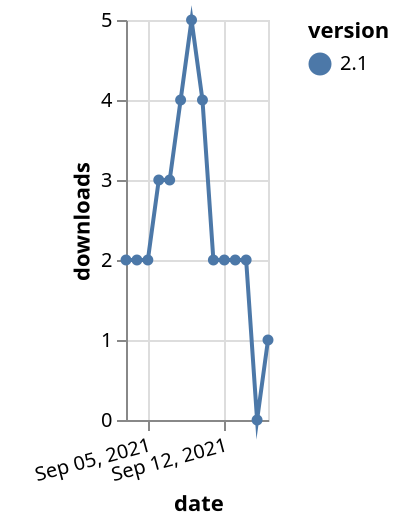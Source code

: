 {"$schema": "https://vega.github.io/schema/vega-lite/v5.json", "description": "A simple bar chart with embedded data.", "data": {"values": [{"date": "2021-09-03", "total": 2892, "delta": 2, "version": "2.1"}, {"date": "2021-09-04", "total": 2894, "delta": 2, "version": "2.1"}, {"date": "2021-09-05", "total": 2896, "delta": 2, "version": "2.1"}, {"date": "2021-09-06", "total": 2899, "delta": 3, "version": "2.1"}, {"date": "2021-09-07", "total": 2902, "delta": 3, "version": "2.1"}, {"date": "2021-09-08", "total": 2906, "delta": 4, "version": "2.1"}, {"date": "2021-09-09", "total": 2911, "delta": 5, "version": "2.1"}, {"date": "2021-09-10", "total": 2915, "delta": 4, "version": "2.1"}, {"date": "2021-09-11", "total": 2917, "delta": 2, "version": "2.1"}, {"date": "2021-09-12", "total": 2919, "delta": 2, "version": "2.1"}, {"date": "2021-09-13", "total": 2921, "delta": 2, "version": "2.1"}, {"date": "2021-09-14", "total": 2923, "delta": 2, "version": "2.1"}, {"date": "2021-09-15", "total": 2923, "delta": 0, "version": "2.1"}, {"date": "2021-09-16", "total": 2924, "delta": 1, "version": "2.1"}]}, "width": "container", "mark": {"type": "line", "point": {"filled": true}}, "encoding": {"x": {"field": "date", "type": "temporal", "timeUnit": "yearmonthdate", "title": "date", "axis": {"labelAngle": -15}}, "y": {"field": "delta", "type": "quantitative", "title": "downloads"}, "color": {"field": "version", "type": "nominal"}, "tooltip": {"field": "delta"}}}